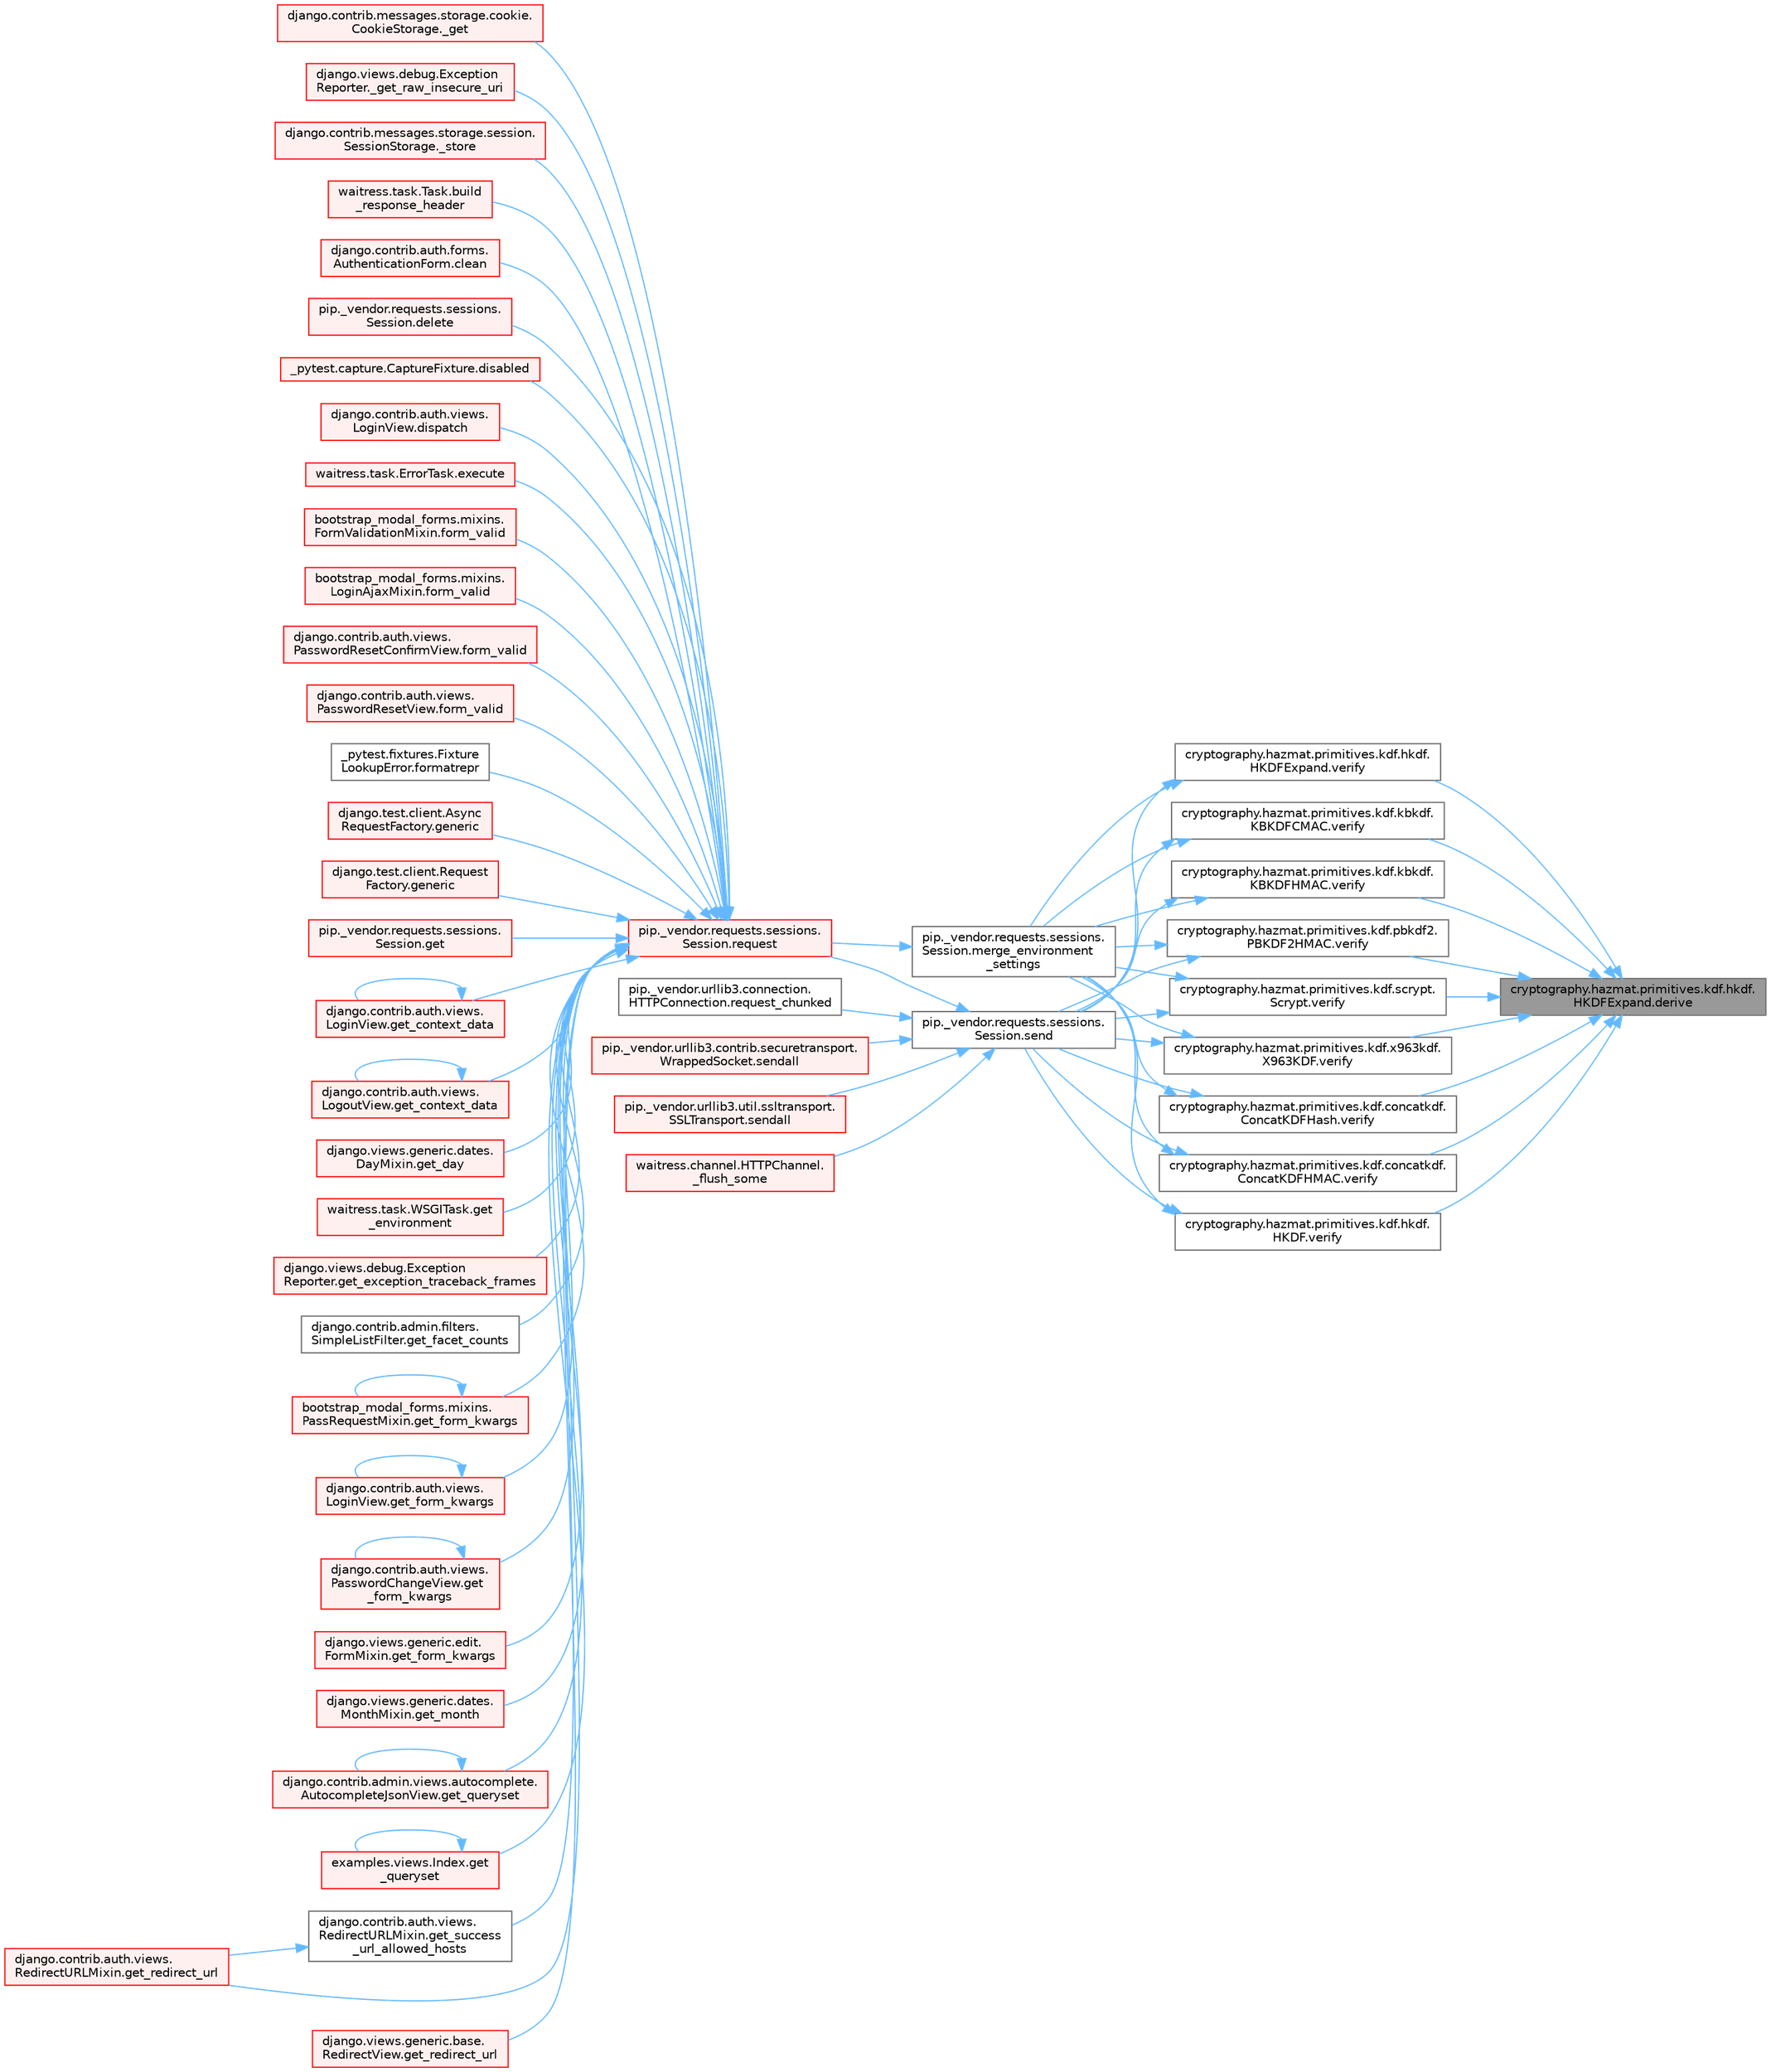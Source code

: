 digraph "cryptography.hazmat.primitives.kdf.hkdf.HKDFExpand.derive"
{
 // LATEX_PDF_SIZE
  bgcolor="transparent";
  edge [fontname=Helvetica,fontsize=10,labelfontname=Helvetica,labelfontsize=10];
  node [fontname=Helvetica,fontsize=10,shape=box,height=0.2,width=0.4];
  rankdir="RL";
  Node1 [id="Node000001",label="cryptography.hazmat.primitives.kdf.hkdf.\lHKDFExpand.derive",height=0.2,width=0.4,color="gray40", fillcolor="grey60", style="filled", fontcolor="black",tooltip=" "];
  Node1 -> Node2 [id="edge1_Node000001_Node000002",dir="back",color="steelblue1",style="solid",tooltip=" "];
  Node2 [id="Node000002",label="cryptography.hazmat.primitives.kdf.concatkdf.\lConcatKDFHash.verify",height=0.2,width=0.4,color="grey40", fillcolor="white", style="filled",URL="$classcryptography_1_1hazmat_1_1primitives_1_1kdf_1_1concatkdf_1_1_concat_k_d_f_hash.html#a872e664133e0cc33672c6fa5929f0bf8",tooltip=" "];
  Node2 -> Node3 [id="edge2_Node000002_Node000003",dir="back",color="steelblue1",style="solid",tooltip=" "];
  Node3 [id="Node000003",label="pip._vendor.requests.sessions.\lSession.merge_environment\l_settings",height=0.2,width=0.4,color="grey40", fillcolor="white", style="filled",URL="$classpip_1_1__vendor_1_1requests_1_1sessions_1_1_session.html#a1bbc07ae0fd8434a0ae651e3eb482be0",tooltip=" "];
  Node3 -> Node4 [id="edge3_Node000003_Node000004",dir="back",color="steelblue1",style="solid",tooltip=" "];
  Node4 [id="Node000004",label="pip._vendor.requests.sessions.\lSession.request",height=0.2,width=0.4,color="red", fillcolor="#FFF0F0", style="filled",URL="$classpip_1_1__vendor_1_1requests_1_1sessions_1_1_session.html#a3dddfa16e93faa1a1a553936d913482b",tooltip=" "];
  Node4 -> Node5 [id="edge4_Node000004_Node000005",dir="back",color="steelblue1",style="solid",tooltip=" "];
  Node5 [id="Node000005",label="django.contrib.messages.storage.cookie.\lCookieStorage._get",height=0.2,width=0.4,color="red", fillcolor="#FFF0F0", style="filled",URL="$classdjango_1_1contrib_1_1messages_1_1storage_1_1cookie_1_1_cookie_storage.html#a39d084f6072109675c9ef06c047174e8",tooltip=" "];
  Node4 -> Node125 [id="edge5_Node000004_Node000125",dir="back",color="steelblue1",style="solid",tooltip=" "];
  Node125 [id="Node000125",label="django.views.debug.Exception\lReporter._get_raw_insecure_uri",height=0.2,width=0.4,color="red", fillcolor="#FFF0F0", style="filled",URL="$classdjango_1_1views_1_1debug_1_1_exception_reporter.html#a7a7120cc6b92c3e1a0b855e351c30f42",tooltip=" "];
  Node4 -> Node129 [id="edge6_Node000004_Node000129",dir="back",color="steelblue1",style="solid",tooltip=" "];
  Node129 [id="Node000129",label="django.contrib.messages.storage.session.\lSessionStorage._store",height=0.2,width=0.4,color="red", fillcolor="#FFF0F0", style="filled",URL="$classdjango_1_1contrib_1_1messages_1_1storage_1_1session_1_1_session_storage.html#a371ed03facbc7ae28602ede4c99950d0",tooltip=" "];
  Node4 -> Node2448 [id="edge7_Node000004_Node002448",dir="back",color="steelblue1",style="solid",tooltip=" "];
  Node2448 [id="Node002448",label="waitress.task.Task.build\l_response_header",height=0.2,width=0.4,color="red", fillcolor="#FFF0F0", style="filled",URL="$classwaitress_1_1task_1_1_task.html#a4f20433be6bea4c797bfeb62408b997e",tooltip=" "];
  Node4 -> Node3061 [id="edge8_Node000004_Node003061",dir="back",color="steelblue1",style="solid",tooltip=" "];
  Node3061 [id="Node003061",label="django.contrib.auth.forms.\lAuthenticationForm.clean",height=0.2,width=0.4,color="red", fillcolor="#FFF0F0", style="filled",URL="$classdjango_1_1contrib_1_1auth_1_1forms_1_1_authentication_form.html#a92d28be6696caa8d1b7068eefe81793a",tooltip=" "];
  Node4 -> Node3062 [id="edge9_Node000004_Node003062",dir="back",color="steelblue1",style="solid",tooltip=" "];
  Node3062 [id="Node003062",label="pip._vendor.requests.sessions.\lSession.delete",height=0.2,width=0.4,color="red", fillcolor="#FFF0F0", style="filled",URL="$classpip_1_1__vendor_1_1requests_1_1sessions_1_1_session.html#abb6cd6b39dde48648dc875227e2e258e",tooltip=" "];
  Node4 -> Node3063 [id="edge10_Node000004_Node003063",dir="back",color="steelblue1",style="solid",tooltip=" "];
  Node3063 [id="Node003063",label="_pytest.capture.CaptureFixture.disabled",height=0.2,width=0.4,color="red", fillcolor="#FFF0F0", style="filled",URL="$class__pytest_1_1capture_1_1_capture_fixture.html#a3dda4f7495bd8fb93f4bd7dad2855d7f",tooltip=" "];
  Node4 -> Node2214 [id="edge11_Node000004_Node002214",dir="back",color="steelblue1",style="solid",tooltip=" "];
  Node2214 [id="Node002214",label="django.contrib.auth.views.\lLoginView.dispatch",height=0.2,width=0.4,color="red", fillcolor="#FFF0F0", style="filled",URL="$classdjango_1_1contrib_1_1auth_1_1views_1_1_login_view.html#a69a0b11a6598453586c755b32dfc02c3",tooltip=" "];
  Node4 -> Node3068 [id="edge12_Node000004_Node003068",dir="back",color="steelblue1",style="solid",tooltip=" "];
  Node3068 [id="Node003068",label="waitress.task.ErrorTask.execute",height=0.2,width=0.4,color="red", fillcolor="#FFF0F0", style="filled",URL="$classwaitress_1_1task_1_1_error_task.html#ad5c6d14c13ba3d33e82b1b138e634bb0",tooltip=" "];
  Node4 -> Node3069 [id="edge13_Node000004_Node003069",dir="back",color="steelblue1",style="solid",tooltip=" "];
  Node3069 [id="Node003069",label="bootstrap_modal_forms.mixins.\lFormValidationMixin.form_valid",height=0.2,width=0.4,color="red", fillcolor="#FFF0F0", style="filled",URL="$classbootstrap__modal__forms_1_1mixins_1_1_form_validation_mixin.html#a415bfd631a922d1368281b015e04ba4c",tooltip=" "];
  Node4 -> Node3070 [id="edge14_Node000004_Node003070",dir="back",color="steelblue1",style="solid",tooltip=" "];
  Node3070 [id="Node003070",label="bootstrap_modal_forms.mixins.\lLoginAjaxMixin.form_valid",height=0.2,width=0.4,color="red", fillcolor="#FFF0F0", style="filled",URL="$classbootstrap__modal__forms_1_1mixins_1_1_login_ajax_mixin.html#a1cba170b69b7fd25ca43d399c808725e",tooltip=" "];
  Node4 -> Node3071 [id="edge15_Node000004_Node003071",dir="back",color="steelblue1",style="solid",tooltip=" "];
  Node3071 [id="Node003071",label="django.contrib.auth.views.\lPasswordResetConfirmView.form_valid",height=0.2,width=0.4,color="red", fillcolor="#FFF0F0", style="filled",URL="$classdjango_1_1contrib_1_1auth_1_1views_1_1_password_reset_confirm_view.html#a6da228b477be1871236a83c005301b3c",tooltip=" "];
  Node4 -> Node3072 [id="edge16_Node000004_Node003072",dir="back",color="steelblue1",style="solid",tooltip=" "];
  Node3072 [id="Node003072",label="django.contrib.auth.views.\lPasswordResetView.form_valid",height=0.2,width=0.4,color="red", fillcolor="#FFF0F0", style="filled",URL="$classdjango_1_1contrib_1_1auth_1_1views_1_1_password_reset_view.html#a1beeb7e6b51b528c0c10b3a74c0d51e3",tooltip=" "];
  Node4 -> Node3073 [id="edge17_Node000004_Node003073",dir="back",color="steelblue1",style="solid",tooltip=" "];
  Node3073 [id="Node003073",label="_pytest.fixtures.Fixture\lLookupError.formatrepr",height=0.2,width=0.4,color="grey40", fillcolor="white", style="filled",URL="$class__pytest_1_1fixtures_1_1_fixture_lookup_error.html#a22b5af6283420cffbeff550a445d243a",tooltip=" "];
  Node4 -> Node3074 [id="edge18_Node000004_Node003074",dir="back",color="steelblue1",style="solid",tooltip=" "];
  Node3074 [id="Node003074",label="django.test.client.Async\lRequestFactory.generic",height=0.2,width=0.4,color="red", fillcolor="#FFF0F0", style="filled",URL="$classdjango_1_1test_1_1client_1_1_async_request_factory.html#a470d6888694e77c09bd7d8bf6d588233",tooltip=" "];
  Node4 -> Node3087 [id="edge19_Node000004_Node003087",dir="back",color="steelblue1",style="solid",tooltip=" "];
  Node3087 [id="Node003087",label="django.test.client.Request\lFactory.generic",height=0.2,width=0.4,color="red", fillcolor="#FFF0F0", style="filled",URL="$classdjango_1_1test_1_1client_1_1_request_factory.html#a24740fe264de91d8c4c1205c9172206d",tooltip=" "];
  Node4 -> Node3088 [id="edge20_Node000004_Node003088",dir="back",color="steelblue1",style="solid",tooltip=" "];
  Node3088 [id="Node003088",label="pip._vendor.requests.sessions.\lSession.get",height=0.2,width=0.4,color="red", fillcolor="#FFF0F0", style="filled",URL="$classpip_1_1__vendor_1_1requests_1_1sessions_1_1_session.html#ad86dcc9de47cd87bf70ecf0f2c537e53",tooltip=" "];
  Node4 -> Node3089 [id="edge21_Node000004_Node003089",dir="back",color="steelblue1",style="solid",tooltip=" "];
  Node3089 [id="Node003089",label="django.contrib.auth.views.\lLoginView.get_context_data",height=0.2,width=0.4,color="red", fillcolor="#FFF0F0", style="filled",URL="$classdjango_1_1contrib_1_1auth_1_1views_1_1_login_view.html#a5acd74035066c40850101f1d9643e328",tooltip=" "];
  Node3089 -> Node3089 [id="edge22_Node003089_Node003089",dir="back",color="steelblue1",style="solid",tooltip=" "];
  Node4 -> Node3090 [id="edge23_Node000004_Node003090",dir="back",color="steelblue1",style="solid",tooltip=" "];
  Node3090 [id="Node003090",label="django.contrib.auth.views.\lLogoutView.get_context_data",height=0.2,width=0.4,color="red", fillcolor="#FFF0F0", style="filled",URL="$classdjango_1_1contrib_1_1auth_1_1views_1_1_logout_view.html#afab0ac15cb452acb486a3f7b9747e43b",tooltip=" "];
  Node3090 -> Node3090 [id="edge24_Node003090_Node003090",dir="back",color="steelblue1",style="solid",tooltip=" "];
  Node4 -> Node3091 [id="edge25_Node000004_Node003091",dir="back",color="steelblue1",style="solid",tooltip=" "];
  Node3091 [id="Node003091",label="django.views.generic.dates.\lDayMixin.get_day",height=0.2,width=0.4,color="red", fillcolor="#FFF0F0", style="filled",URL="$classdjango_1_1views_1_1generic_1_1dates_1_1_day_mixin.html#a410db285b705518118df478a63fc572a",tooltip=" "];
  Node4 -> Node3092 [id="edge26_Node000004_Node003092",dir="back",color="steelblue1",style="solid",tooltip=" "];
  Node3092 [id="Node003092",label="waitress.task.WSGITask.get\l_environment",height=0.2,width=0.4,color="red", fillcolor="#FFF0F0", style="filled",URL="$classwaitress_1_1task_1_1_w_s_g_i_task.html#a9a1b4b87c8f7bee8209018ee7c743c26",tooltip=" "];
  Node4 -> Node2606 [id="edge27_Node000004_Node002606",dir="back",color="steelblue1",style="solid",tooltip=" "];
  Node2606 [id="Node002606",label="django.views.debug.Exception\lReporter.get_exception_traceback_frames",height=0.2,width=0.4,color="red", fillcolor="#FFF0F0", style="filled",URL="$classdjango_1_1views_1_1debug_1_1_exception_reporter.html#a326b08b3941038a5504f8e0a846bae68",tooltip=" "];
  Node4 -> Node3094 [id="edge28_Node000004_Node003094",dir="back",color="steelblue1",style="solid",tooltip=" "];
  Node3094 [id="Node003094",label="django.contrib.admin.filters.\lSimpleListFilter.get_facet_counts",height=0.2,width=0.4,color="grey40", fillcolor="white", style="filled",URL="$classdjango_1_1contrib_1_1admin_1_1filters_1_1_simple_list_filter.html#a97fd984f5668670f0887f81c30f9fda7",tooltip=" "];
  Node4 -> Node3095 [id="edge29_Node000004_Node003095",dir="back",color="steelblue1",style="solid",tooltip=" "];
  Node3095 [id="Node003095",label="bootstrap_modal_forms.mixins.\lPassRequestMixin.get_form_kwargs",height=0.2,width=0.4,color="red", fillcolor="#FFF0F0", style="filled",URL="$classbootstrap__modal__forms_1_1mixins_1_1_pass_request_mixin.html#ad4ae849823f332bb1016a8508cb34ee3",tooltip=" "];
  Node3095 -> Node3095 [id="edge30_Node003095_Node003095",dir="back",color="steelblue1",style="solid",tooltip=" "];
  Node4 -> Node3096 [id="edge31_Node000004_Node003096",dir="back",color="steelblue1",style="solid",tooltip=" "];
  Node3096 [id="Node003096",label="django.contrib.auth.views.\lLoginView.get_form_kwargs",height=0.2,width=0.4,color="red", fillcolor="#FFF0F0", style="filled",URL="$classdjango_1_1contrib_1_1auth_1_1views_1_1_login_view.html#a2eba98b8c16c8a98348679ea2c921d25",tooltip=" "];
  Node3096 -> Node3096 [id="edge32_Node003096_Node003096",dir="back",color="steelblue1",style="solid",tooltip=" "];
  Node4 -> Node3097 [id="edge33_Node000004_Node003097",dir="back",color="steelblue1",style="solid",tooltip=" "];
  Node3097 [id="Node003097",label="django.contrib.auth.views.\lPasswordChangeView.get\l_form_kwargs",height=0.2,width=0.4,color="red", fillcolor="#FFF0F0", style="filled",URL="$classdjango_1_1contrib_1_1auth_1_1views_1_1_password_change_view.html#a553cf3e37e5a2c05db774e580cbcc038",tooltip=" "];
  Node3097 -> Node3097 [id="edge34_Node003097_Node003097",dir="back",color="steelblue1",style="solid",tooltip=" "];
  Node4 -> Node1853 [id="edge35_Node000004_Node001853",dir="back",color="steelblue1",style="solid",tooltip=" "];
  Node1853 [id="Node001853",label="django.views.generic.edit.\lFormMixin.get_form_kwargs",height=0.2,width=0.4,color="red", fillcolor="#FFF0F0", style="filled",URL="$classdjango_1_1views_1_1generic_1_1edit_1_1_form_mixin.html#a7e8c141b6c4efa8727e7f06322969249",tooltip=" "];
  Node4 -> Node3098 [id="edge36_Node000004_Node003098",dir="back",color="steelblue1",style="solid",tooltip=" "];
  Node3098 [id="Node003098",label="django.views.generic.dates.\lMonthMixin.get_month",height=0.2,width=0.4,color="red", fillcolor="#FFF0F0", style="filled",URL="$classdjango_1_1views_1_1generic_1_1dates_1_1_month_mixin.html#add54a3d80358c6e643ac264d97d4f2a7",tooltip=" "];
  Node4 -> Node3099 [id="edge37_Node000004_Node003099",dir="back",color="steelblue1",style="solid",tooltip=" "];
  Node3099 [id="Node003099",label="django.contrib.admin.views.autocomplete.\lAutocompleteJsonView.get_queryset",height=0.2,width=0.4,color="red", fillcolor="#FFF0F0", style="filled",URL="$classdjango_1_1contrib_1_1admin_1_1views_1_1autocomplete_1_1_autocomplete_json_view.html#a6eb5abbd3b2e8b252a4ce9ca2680f3d3",tooltip=" "];
  Node3099 -> Node3099 [id="edge38_Node003099_Node003099",dir="back",color="steelblue1",style="solid",tooltip=" "];
  Node4 -> Node3100 [id="edge39_Node000004_Node003100",dir="back",color="steelblue1",style="solid",tooltip=" "];
  Node3100 [id="Node003100",label="examples.views.Index.get\l_queryset",height=0.2,width=0.4,color="red", fillcolor="#FFF0F0", style="filled",URL="$classexamples_1_1views_1_1_index.html#a288026bb9059b37dca786922296dfcd3",tooltip=" "];
  Node3100 -> Node3100 [id="edge40_Node003100_Node003100",dir="back",color="steelblue1",style="solid",tooltip=" "];
  Node4 -> Node3101 [id="edge41_Node000004_Node003101",dir="back",color="steelblue1",style="solid",tooltip=" "];
  Node3101 [id="Node003101",label="django.contrib.auth.views.\lRedirectURLMixin.get_redirect_url",height=0.2,width=0.4,color="red", fillcolor="#FFF0F0", style="filled",URL="$classdjango_1_1contrib_1_1auth_1_1views_1_1_redirect_u_r_l_mixin.html#a5598a164f9f21e7329630fad5e5c4c77",tooltip=" "];
  Node4 -> Node2211 [id="edge42_Node000004_Node002211",dir="back",color="steelblue1",style="solid",tooltip=" "];
  Node2211 [id="Node002211",label="django.views.generic.base.\lRedirectView.get_redirect_url",height=0.2,width=0.4,color="red", fillcolor="#FFF0F0", style="filled",URL="$classdjango_1_1views_1_1generic_1_1base_1_1_redirect_view.html#a04d6cdb2db124920ca88c0c2bed8b1af",tooltip=" "];
  Node4 -> Node3102 [id="edge43_Node000004_Node003102",dir="back",color="steelblue1",style="solid",tooltip=" "];
  Node3102 [id="Node003102",label="django.contrib.auth.views.\lRedirectURLMixin.get_success\l_url_allowed_hosts",height=0.2,width=0.4,color="grey40", fillcolor="white", style="filled",URL="$classdjango_1_1contrib_1_1auth_1_1views_1_1_redirect_u_r_l_mixin.html#a21199247491f0bae617b1efead90ee9b",tooltip=" "];
  Node3102 -> Node3101 [id="edge44_Node003102_Node003101",dir="back",color="steelblue1",style="solid",tooltip=" "];
  Node2 -> Node1766 [id="edge45_Node000002_Node001766",dir="back",color="steelblue1",style="solid",tooltip=" "];
  Node1766 [id="Node001766",label="pip._vendor.requests.sessions.\lSession.send",height=0.2,width=0.4,color="grey40", fillcolor="white", style="filled",URL="$classpip_1_1__vendor_1_1requests_1_1sessions_1_1_session.html#ac53877008b8d3c6901be36033885124c",tooltip=" "];
  Node1766 -> Node92 [id="edge46_Node001766_Node000092",dir="back",color="steelblue1",style="solid",tooltip=" "];
  Node92 [id="Node000092",label="waitress.channel.HTTPChannel.\l_flush_some",height=0.2,width=0.4,color="red", fillcolor="#FFF0F0", style="filled",URL="$classwaitress_1_1channel_1_1_h_t_t_p_channel.html#af4abc69cb0ebdecacfe3e79bda37a43f",tooltip=" "];
  Node1766 -> Node4 [id="edge47_Node001766_Node000004",dir="back",color="steelblue1",style="solid",tooltip=" "];
  Node1766 -> Node99 [id="edge48_Node001766_Node000099",dir="back",color="steelblue1",style="solid",tooltip=" "];
  Node99 [id="Node000099",label="pip._vendor.urllib3.connection.\lHTTPConnection.request_chunked",height=0.2,width=0.4,color="grey40", fillcolor="white", style="filled",URL="$classpip_1_1__vendor_1_1urllib3_1_1connection_1_1_h_t_t_p_connection.html#a9af6f422554c315fcde06d65e97becfc",tooltip=" "];
  Node1766 -> Node100 [id="edge49_Node001766_Node000100",dir="back",color="steelblue1",style="solid",tooltip=" "];
  Node100 [id="Node000100",label="pip._vendor.urllib3.contrib.securetransport.\lWrappedSocket.sendall",height=0.2,width=0.4,color="red", fillcolor="#FFF0F0", style="filled",URL="$classpip_1_1__vendor_1_1urllib3_1_1contrib_1_1securetransport_1_1_wrapped_socket.html#a67b9b212d8bdb9f37e14c33d3c28ce8e",tooltip=" "];
  Node1766 -> Node101 [id="edge50_Node001766_Node000101",dir="back",color="steelblue1",style="solid",tooltip=" "];
  Node101 [id="Node000101",label="pip._vendor.urllib3.util.ssltransport.\lSSLTransport.sendall",height=0.2,width=0.4,color="red", fillcolor="#FFF0F0", style="filled",URL="$classpip_1_1__vendor_1_1urllib3_1_1util_1_1ssltransport_1_1_s_s_l_transport.html#a6127132ecea729b7d77e99c6c6eac732",tooltip=" "];
  Node1 -> Node3169 [id="edge51_Node000001_Node003169",dir="back",color="steelblue1",style="solid",tooltip=" "];
  Node3169 [id="Node003169",label="cryptography.hazmat.primitives.kdf.concatkdf.\lConcatKDFHMAC.verify",height=0.2,width=0.4,color="grey40", fillcolor="white", style="filled",URL="$classcryptography_1_1hazmat_1_1primitives_1_1kdf_1_1concatkdf_1_1_concat_k_d_f_h_m_a_c.html#aa6a81903e1b96874301933bc996c78bd",tooltip=" "];
  Node3169 -> Node3 [id="edge52_Node003169_Node000003",dir="back",color="steelblue1",style="solid",tooltip=" "];
  Node3169 -> Node1766 [id="edge53_Node003169_Node001766",dir="back",color="steelblue1",style="solid",tooltip=" "];
  Node1 -> Node3170 [id="edge54_Node000001_Node003170",dir="back",color="steelblue1",style="solid",tooltip=" "];
  Node3170 [id="Node003170",label="cryptography.hazmat.primitives.kdf.hkdf.\lHKDF.verify",height=0.2,width=0.4,color="grey40", fillcolor="white", style="filled",URL="$classcryptography_1_1hazmat_1_1primitives_1_1kdf_1_1hkdf_1_1_h_k_d_f.html#a7ac8bf663d79e3c30b68d44331902304",tooltip=" "];
  Node3170 -> Node3 [id="edge55_Node003170_Node000003",dir="back",color="steelblue1",style="solid",tooltip=" "];
  Node3170 -> Node1766 [id="edge56_Node003170_Node001766",dir="back",color="steelblue1",style="solid",tooltip=" "];
  Node1 -> Node3171 [id="edge57_Node000001_Node003171",dir="back",color="steelblue1",style="solid",tooltip=" "];
  Node3171 [id="Node003171",label="cryptography.hazmat.primitives.kdf.hkdf.\lHKDFExpand.verify",height=0.2,width=0.4,color="grey40", fillcolor="white", style="filled",URL="$classcryptography_1_1hazmat_1_1primitives_1_1kdf_1_1hkdf_1_1_h_k_d_f_expand.html#a74f916e6649372a432769965a7e01fea",tooltip=" "];
  Node3171 -> Node3 [id="edge58_Node003171_Node000003",dir="back",color="steelblue1",style="solid",tooltip=" "];
  Node3171 -> Node1766 [id="edge59_Node003171_Node001766",dir="back",color="steelblue1",style="solid",tooltip=" "];
  Node1 -> Node3172 [id="edge60_Node000001_Node003172",dir="back",color="steelblue1",style="solid",tooltip=" "];
  Node3172 [id="Node003172",label="cryptography.hazmat.primitives.kdf.kbkdf.\lKBKDFCMAC.verify",height=0.2,width=0.4,color="grey40", fillcolor="white", style="filled",URL="$classcryptography_1_1hazmat_1_1primitives_1_1kdf_1_1kbkdf_1_1_k_b_k_d_f_c_m_a_c.html#ab97e9dff30b4fe2752f1457c582fb0e3",tooltip=" "];
  Node3172 -> Node3 [id="edge61_Node003172_Node000003",dir="back",color="steelblue1",style="solid",tooltip=" "];
  Node3172 -> Node1766 [id="edge62_Node003172_Node001766",dir="back",color="steelblue1",style="solid",tooltip=" "];
  Node1 -> Node3173 [id="edge63_Node000001_Node003173",dir="back",color="steelblue1",style="solid",tooltip=" "];
  Node3173 [id="Node003173",label="cryptography.hazmat.primitives.kdf.kbkdf.\lKBKDFHMAC.verify",height=0.2,width=0.4,color="grey40", fillcolor="white", style="filled",URL="$classcryptography_1_1hazmat_1_1primitives_1_1kdf_1_1kbkdf_1_1_k_b_k_d_f_h_m_a_c.html#a34c59907c93650471d5ef56197cc0522",tooltip=" "];
  Node3173 -> Node3 [id="edge64_Node003173_Node000003",dir="back",color="steelblue1",style="solid",tooltip=" "];
  Node3173 -> Node1766 [id="edge65_Node003173_Node001766",dir="back",color="steelblue1",style="solid",tooltip=" "];
  Node1 -> Node3174 [id="edge66_Node000001_Node003174",dir="back",color="steelblue1",style="solid",tooltip=" "];
  Node3174 [id="Node003174",label="cryptography.hazmat.primitives.kdf.pbkdf2.\lPBKDF2HMAC.verify",height=0.2,width=0.4,color="grey40", fillcolor="white", style="filled",URL="$classcryptography_1_1hazmat_1_1primitives_1_1kdf_1_1pbkdf2_1_1_p_b_k_d_f2_h_m_a_c.html#a26ff66523aee7cc3fca19575bd6e7d8d",tooltip=" "];
  Node3174 -> Node3 [id="edge67_Node003174_Node000003",dir="back",color="steelblue1",style="solid",tooltip=" "];
  Node3174 -> Node1766 [id="edge68_Node003174_Node001766",dir="back",color="steelblue1",style="solid",tooltip=" "];
  Node1 -> Node3175 [id="edge69_Node000001_Node003175",dir="back",color="steelblue1",style="solid",tooltip=" "];
  Node3175 [id="Node003175",label="cryptography.hazmat.primitives.kdf.scrypt.\lScrypt.verify",height=0.2,width=0.4,color="grey40", fillcolor="white", style="filled",URL="$classcryptography_1_1hazmat_1_1primitives_1_1kdf_1_1scrypt_1_1_scrypt.html#ae148c4ac37fb38bf45f8c62fde18a9f7",tooltip=" "];
  Node3175 -> Node3 [id="edge70_Node003175_Node000003",dir="back",color="steelblue1",style="solid",tooltip=" "];
  Node3175 -> Node1766 [id="edge71_Node003175_Node001766",dir="back",color="steelblue1",style="solid",tooltip=" "];
  Node1 -> Node3176 [id="edge72_Node000001_Node003176",dir="back",color="steelblue1",style="solid",tooltip=" "];
  Node3176 [id="Node003176",label="cryptography.hazmat.primitives.kdf.x963kdf.\lX963KDF.verify",height=0.2,width=0.4,color="grey40", fillcolor="white", style="filled",URL="$classcryptography_1_1hazmat_1_1primitives_1_1kdf_1_1x963kdf_1_1_x963_k_d_f.html#a8b414f7fece75f6a933b19e9240d695d",tooltip=" "];
  Node3176 -> Node3 [id="edge73_Node003176_Node000003",dir="back",color="steelblue1",style="solid",tooltip=" "];
  Node3176 -> Node1766 [id="edge74_Node003176_Node001766",dir="back",color="steelblue1",style="solid",tooltip=" "];
}
